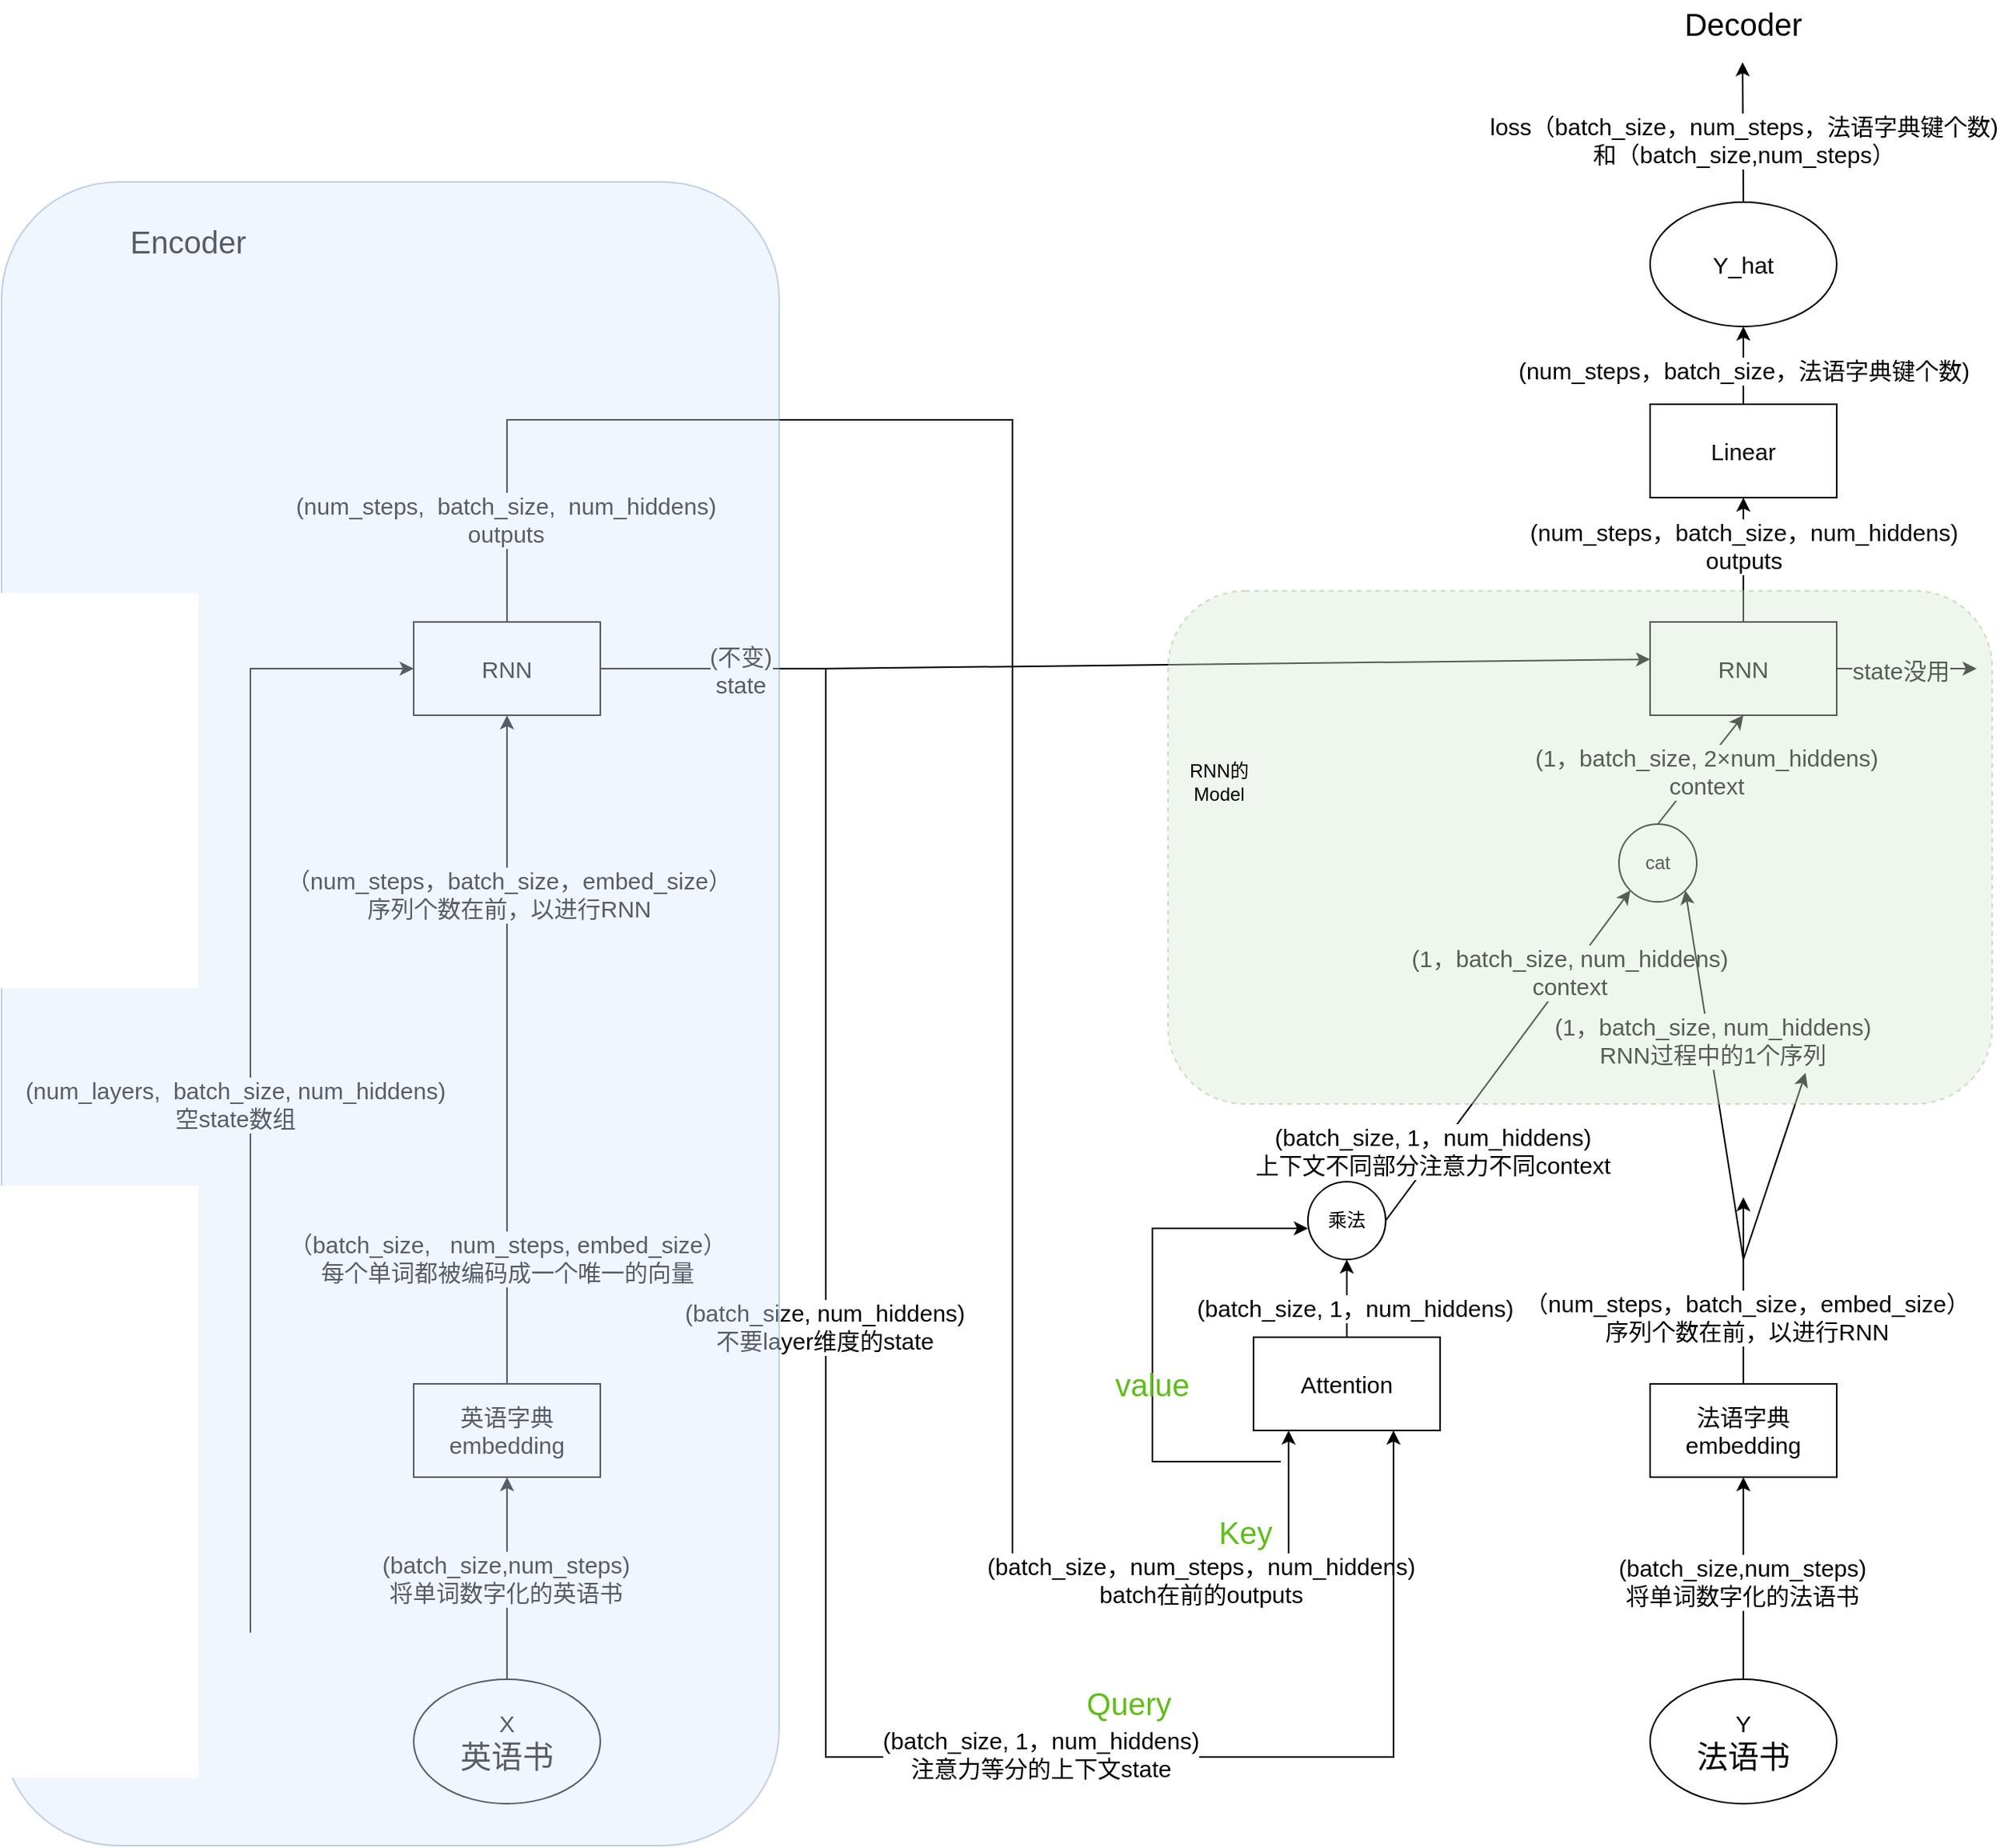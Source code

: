 <mxfile version="24.6.4" type="github">
  <diagram name="第 1 页" id="t57Mj6TWYS3Gnbbgc8SS">
    <mxGraphModel dx="2495" dy="1781" grid="1" gridSize="10" guides="1" tooltips="1" connect="1" arrows="1" fold="1" page="1" pageScale="1" pageWidth="1169" pageHeight="827" math="0" shadow="0">
      <root>
        <mxCell id="0" />
        <mxCell id="1" parent="0" />
        <mxCell id="ImswRMmQOFZAzSXgzo8e-5" style="edgeStyle=orthogonalEdgeStyle;rounded=0;orthogonalLoop=1;jettySize=auto;html=1;exitX=0.5;exitY=0;exitDx=0;exitDy=0;entryX=0.5;entryY=1;entryDx=0;entryDy=0;" edge="1" parent="1" source="ImswRMmQOFZAzSXgzo8e-1" target="ImswRMmQOFZAzSXgzo8e-4">
          <mxGeometry relative="1" as="geometry" />
        </mxCell>
        <mxCell id="ImswRMmQOFZAzSXgzo8e-35" value="&lt;font style=&quot;font-size: 15px;&quot;&gt;（batch_size,&amp;nbsp; &amp;nbsp;num_steps, embed_size）&lt;/font&gt;&lt;div&gt;&lt;font style=&quot;font-size: 15px;&quot;&gt;每个单词都被编码成一个唯一的向量&lt;/font&gt;&lt;/div&gt;" style="edgeLabel;html=1;align=center;verticalAlign=middle;resizable=0;points=[];" vertex="1" connectable="0" parent="ImswRMmQOFZAzSXgzo8e-5">
          <mxGeometry x="-0.622" relative="1" as="geometry">
            <mxPoint as="offset" />
          </mxGeometry>
        </mxCell>
        <mxCell id="ImswRMmQOFZAzSXgzo8e-37" value="&lt;font style=&quot;font-size: 15px;&quot;&gt;（num_steps，batch_size，embed_size）&lt;/font&gt;&lt;div&gt;&lt;span style=&quot;font-size: 15px;&quot;&gt;序列个数在前，以进行RNN&lt;/span&gt;&lt;/div&gt;" style="edgeLabel;html=1;align=center;verticalAlign=middle;resizable=0;points=[];" vertex="1" connectable="0" parent="ImswRMmQOFZAzSXgzo8e-5">
          <mxGeometry x="0.465" y="-1" relative="1" as="geometry">
            <mxPoint as="offset" />
          </mxGeometry>
        </mxCell>
        <mxCell id="ImswRMmQOFZAzSXgzo8e-1" value="&lt;font style=&quot;font-size: 15px;&quot;&gt;英语字典embedding&lt;/font&gt;" style="rounded=0;whiteSpace=wrap;html=1;" vertex="1" parent="1">
          <mxGeometry x="125" y="530" width="120" height="60" as="geometry" />
        </mxCell>
        <mxCell id="ImswRMmQOFZAzSXgzo8e-2" value="" style="endArrow=classic;html=1;rounded=0;entryX=0.5;entryY=1;entryDx=0;entryDy=0;exitX=0.5;exitY=0;exitDx=0;exitDy=0;" edge="1" parent="1" source="ImswRMmQOFZAzSXgzo8e-99" target="ImswRMmQOFZAzSXgzo8e-1">
          <mxGeometry width="50" height="50" relative="1" as="geometry">
            <mxPoint x="185" y="710" as="sourcePoint" />
            <mxPoint x="465" y="383" as="targetPoint" />
          </mxGeometry>
        </mxCell>
        <mxCell id="ImswRMmQOFZAzSXgzo8e-7" value="&lt;font style=&quot;font-size: 15px;&quot;&gt;(batch_size,num_steps)&lt;/font&gt;&lt;div&gt;&lt;font style=&quot;font-size: 15px;&quot;&gt;将单词数字化的英语书&lt;/font&gt;&lt;/div&gt;" style="edgeLabel;html=1;align=center;verticalAlign=middle;resizable=0;points=[];" vertex="1" connectable="0" parent="ImswRMmQOFZAzSXgzo8e-2">
          <mxGeometry x="0.003" y="1" relative="1" as="geometry">
            <mxPoint as="offset" />
          </mxGeometry>
        </mxCell>
        <mxCell id="ImswRMmQOFZAzSXgzo8e-13" style="edgeStyle=orthogonalEdgeStyle;rounded=0;orthogonalLoop=1;jettySize=auto;html=1;exitX=0.5;exitY=0;exitDx=0;exitDy=0;entryX=0.188;entryY=1;entryDx=0;entryDy=0;entryPerimeter=0;" edge="1" parent="1" source="ImswRMmQOFZAzSXgzo8e-4" target="ImswRMmQOFZAzSXgzo8e-23">
          <mxGeometry relative="1" as="geometry">
            <mxPoint x="680" y="510" as="targetPoint" />
            <Array as="points">
              <mxPoint x="185" y="-90" />
              <mxPoint x="510" y="-90" />
              <mxPoint x="510" y="660" />
              <mxPoint x="688" y="660" />
            </Array>
          </mxGeometry>
        </mxCell>
        <mxCell id="ImswRMmQOFZAzSXgzo8e-24" value="&lt;div&gt;&lt;span style=&quot;font-size: 15px;&quot;&gt;(num_steps,&amp;nbsp; batch_size,&amp;nbsp; num_hiddens)&lt;/span&gt;&lt;br&gt;&lt;/div&gt;&lt;font style=&quot;font-size: 15px;&quot;&gt;outputs&lt;/font&gt;" style="edgeLabel;html=1;align=center;verticalAlign=middle;resizable=0;points=[];" vertex="1" connectable="0" parent="ImswRMmQOFZAzSXgzo8e-13">
          <mxGeometry x="-0.911" y="1" relative="1" as="geometry">
            <mxPoint as="offset" />
          </mxGeometry>
        </mxCell>
        <mxCell id="ImswRMmQOFZAzSXgzo8e-26" value="&lt;div&gt;&lt;span style=&quot;font-size: 15px;&quot;&gt;(&lt;/span&gt;&lt;span style=&quot;font-size: 15px;&quot;&gt;batch_size，&lt;/span&gt;&lt;span style=&quot;font-size: 15px;&quot;&gt;num_steps，num_hiddens)&lt;/span&gt;&lt;/div&gt;&lt;font style=&quot;font-size: 15px;&quot;&gt;batch在前的outputs&lt;/font&gt;" style="edgeLabel;html=1;align=center;verticalAlign=middle;resizable=0;points=[];" vertex="1" connectable="0" parent="ImswRMmQOFZAzSXgzo8e-13">
          <mxGeometry x="0.82" y="2" relative="1" as="geometry">
            <mxPoint x="-23" y="-2" as="offset" />
          </mxGeometry>
        </mxCell>
        <mxCell id="ImswRMmQOFZAzSXgzo8e-14" style="edgeStyle=orthogonalEdgeStyle;rounded=0;orthogonalLoop=1;jettySize=auto;html=1;exitX=1;exitY=0.5;exitDx=0;exitDy=0;entryX=0.75;entryY=1;entryDx=0;entryDy=0;" edge="1" parent="1" source="ImswRMmQOFZAzSXgzo8e-4" target="ImswRMmQOFZAzSXgzo8e-23">
          <mxGeometry relative="1" as="geometry">
            <mxPoint x="770" y="580" as="targetPoint" />
            <Array as="points">
              <mxPoint x="390" y="70" />
              <mxPoint x="390" y="770" />
              <mxPoint x="755" y="770" />
            </Array>
          </mxGeometry>
        </mxCell>
        <mxCell id="ImswRMmQOFZAzSXgzo8e-22" value="&lt;div style=&quot;font-size: 15px;&quot;&gt;&lt;br&gt;&lt;/div&gt;" style="edgeLabel;html=1;align=center;verticalAlign=middle;resizable=0;points=[];" vertex="1" connectable="0" parent="ImswRMmQOFZAzSXgzo8e-14">
          <mxGeometry x="0.167" y="2" relative="1" as="geometry">
            <mxPoint as="offset" />
          </mxGeometry>
        </mxCell>
        <mxCell id="ImswRMmQOFZAzSXgzo8e-45" value="&lt;div style=&quot;font-size: 15px;&quot;&gt;&lt;br&gt;&lt;/div&gt;" style="edgeLabel;html=1;align=center;verticalAlign=middle;resizable=0;points=[];" vertex="1" connectable="0" parent="ImswRMmQOFZAzSXgzo8e-14">
          <mxGeometry x="0.333" relative="1" as="geometry">
            <mxPoint as="offset" />
          </mxGeometry>
        </mxCell>
        <mxCell id="ImswRMmQOFZAzSXgzo8e-49" value="&lt;div style=&quot;font-size: 15px;&quot;&gt;&lt;br&gt;&lt;/div&gt;" style="edgeLabel;html=1;align=center;verticalAlign=middle;resizable=0;points=[];" vertex="1" connectable="0" parent="ImswRMmQOFZAzSXgzo8e-14">
          <mxGeometry x="-0.758" y="2" relative="1" as="geometry">
            <mxPoint x="-42" as="offset" />
          </mxGeometry>
        </mxCell>
        <mxCell id="ImswRMmQOFZAzSXgzo8e-50" value="&lt;div style=&quot;font-size: 15px;&quot;&gt;(batch_size, 1，num_hiddens)&lt;/div&gt;&lt;div style=&quot;font-size: 15px;&quot;&gt;注意力等分的上下文state&lt;/div&gt;" style="edgeLabel;html=1;align=center;verticalAlign=middle;resizable=0;points=[];" vertex="1" connectable="0" parent="ImswRMmQOFZAzSXgzo8e-14">
          <mxGeometry x="0.362" y="2" relative="1" as="geometry">
            <mxPoint x="16" as="offset" />
          </mxGeometry>
        </mxCell>
        <mxCell id="ImswRMmQOFZAzSXgzo8e-83" value="&lt;div style=&quot;font-size: 15px;&quot;&gt;(batch_size, num_hiddens)&lt;/div&gt;&lt;font style=&quot;font-size: 15px;&quot;&gt;不要layer维度的state&lt;/font&gt;" style="edgeLabel;html=1;align=center;verticalAlign=middle;resizable=0;points=[];" vertex="1" connectable="0" parent="ImswRMmQOFZAzSXgzo8e-14">
          <mxGeometry x="-0.2" y="-1" relative="1" as="geometry">
            <mxPoint as="offset" />
          </mxGeometry>
        </mxCell>
        <mxCell id="ImswRMmQOFZAzSXgzo8e-85" value="&lt;div style=&quot;font-size: 15px;&quot;&gt;(不变)&lt;/div&gt;&lt;font style=&quot;font-size: 15px;&quot;&gt;state&lt;/font&gt;" style="edgeLabel;html=1;align=center;verticalAlign=middle;resizable=0;points=[];" vertex="1" connectable="0" parent="ImswRMmQOFZAzSXgzo8e-14">
          <mxGeometry x="-0.81" y="-1" relative="1" as="geometry">
            <mxPoint x="-45" as="offset" />
          </mxGeometry>
        </mxCell>
        <mxCell id="ImswRMmQOFZAzSXgzo8e-4" value="&lt;font style=&quot;font-size: 15px;&quot;&gt;RNN&lt;/font&gt;" style="rounded=0;whiteSpace=wrap;html=1;" vertex="1" parent="1">
          <mxGeometry x="125" y="40" width="120" height="60" as="geometry" />
        </mxCell>
        <mxCell id="ImswRMmQOFZAzSXgzo8e-9" value="&lt;font style=&quot;font-size: 20px;&quot;&gt;Decoder&lt;/font&gt;" style="text;html=1;align=center;verticalAlign=middle;whiteSpace=wrap;rounded=0;" vertex="1" parent="1">
          <mxGeometry x="950" y="-360" width="60" height="30" as="geometry" />
        </mxCell>
        <mxCell id="ImswRMmQOFZAzSXgzo8e-10" value="" style="endArrow=classic;html=1;rounded=0;entryX=0;entryY=0.5;entryDx=0;entryDy=0;edgeStyle=orthogonalEdgeStyle;" edge="1" parent="1" target="ImswRMmQOFZAzSXgzo8e-4">
          <mxGeometry width="50" height="50" relative="1" as="geometry">
            <mxPoint x="20" y="690" as="sourcePoint" />
            <mxPoint x="425" y="290" as="targetPoint" />
            <Array as="points">
              <mxPoint x="20" y="70" />
            </Array>
          </mxGeometry>
        </mxCell>
        <mxCell id="ImswRMmQOFZAzSXgzo8e-19" value="&lt;div&gt;&lt;font style=&quot;font-size: 15px;&quot;&gt;(num_layers,&amp;nbsp; batch_size, num_hiddens)&lt;/font&gt;&lt;/div&gt;&lt;font style=&quot;font-size: 15px;&quot;&gt;空state数组&lt;/font&gt;" style="edgeLabel;html=1;align=center;verticalAlign=middle;resizable=0;points=[];" vertex="1" connectable="0" parent="ImswRMmQOFZAzSXgzo8e-10">
          <mxGeometry x="-0.498" y="2" relative="1" as="geometry">
            <mxPoint x="-8" y="-158" as="offset" />
          </mxGeometry>
        </mxCell>
        <mxCell id="ImswRMmQOFZAzSXgzo8e-55" style="edgeStyle=orthogonalEdgeStyle;rounded=0;orthogonalLoop=1;jettySize=auto;html=1;exitX=0.5;exitY=0;exitDx=0;exitDy=0;entryX=0.5;entryY=1;entryDx=0;entryDy=0;" edge="1" parent="1" source="ImswRMmQOFZAzSXgzo8e-23" target="ImswRMmQOFZAzSXgzo8e-56">
          <mxGeometry relative="1" as="geometry">
            <mxPoint x="725" y="293" as="targetPoint" />
            <Array as="points" />
          </mxGeometry>
        </mxCell>
        <mxCell id="ImswRMmQOFZAzSXgzo8e-103" value="&lt;div style=&quot;font-size: 15px;&quot;&gt;(batch_size, 1，num_hiddens)&lt;/div&gt;" style="edgeLabel;html=1;align=center;verticalAlign=middle;resizable=0;points=[];" vertex="1" connectable="0" parent="ImswRMmQOFZAzSXgzo8e-55">
          <mxGeometry x="-0.013" y="-2" relative="1" as="geometry">
            <mxPoint x="3" y="5" as="offset" />
          </mxGeometry>
        </mxCell>
        <mxCell id="ImswRMmQOFZAzSXgzo8e-23" value="&lt;font style=&quot;font-size: 15px;&quot;&gt;Attention&lt;/font&gt;" style="rounded=0;whiteSpace=wrap;html=1;" vertex="1" parent="1">
          <mxGeometry x="665" y="500" width="120" height="60" as="geometry" />
        </mxCell>
        <mxCell id="ImswRMmQOFZAzSXgzo8e-40" style="edgeStyle=orthogonalEdgeStyle;rounded=0;orthogonalLoop=1;jettySize=auto;html=1;exitX=0.5;exitY=0;exitDx=0;exitDy=0;" edge="1" parent="1" source="ImswRMmQOFZAzSXgzo8e-29">
          <mxGeometry relative="1" as="geometry">
            <mxPoint x="980" y="410" as="targetPoint" />
          </mxGeometry>
        </mxCell>
        <mxCell id="ImswRMmQOFZAzSXgzo8e-42" value="&lt;font style=&quot;font-size: 15px;&quot;&gt;（num_steps，batch_size，embed_size）&lt;/font&gt;&lt;div&gt;&lt;span style=&quot;font-size: 15px;&quot;&gt;序列个数在前，以进行RNN&lt;/span&gt;&lt;/div&gt;" style="edgeLabel;html=1;align=center;verticalAlign=middle;resizable=0;points=[];" vertex="1" connectable="0" parent="ImswRMmQOFZAzSXgzo8e-40">
          <mxGeometry x="-0.282" y="-2" relative="1" as="geometry">
            <mxPoint as="offset" />
          </mxGeometry>
        </mxCell>
        <mxCell id="ImswRMmQOFZAzSXgzo8e-29" value="&lt;font style=&quot;font-size: 15px;&quot;&gt;法语字典embedding&lt;/font&gt;" style="rounded=0;whiteSpace=wrap;html=1;" vertex="1" parent="1">
          <mxGeometry x="920" y="530" width="120" height="60" as="geometry" />
        </mxCell>
        <mxCell id="ImswRMmQOFZAzSXgzo8e-31" style="edgeStyle=orthogonalEdgeStyle;rounded=0;orthogonalLoop=1;jettySize=auto;html=1;exitX=0.5;exitY=0;exitDx=0;exitDy=0;entryX=0.5;entryY=1;entryDx=0;entryDy=0;" edge="1" parent="1" source="ImswRMmQOFZAzSXgzo8e-98" target="ImswRMmQOFZAzSXgzo8e-29">
          <mxGeometry relative="1" as="geometry">
            <mxPoint x="980" y="710" as="sourcePoint" />
          </mxGeometry>
        </mxCell>
        <mxCell id="ImswRMmQOFZAzSXgzo8e-39" value="&lt;font style=&quot;font-size: 15px;&quot;&gt;(batch_size,num_steps)&lt;/font&gt;&lt;div&gt;&lt;font style=&quot;font-size: 15px;&quot;&gt;将单词数字化的法语书&lt;/font&gt;&lt;/div&gt;" style="edgeLabel;html=1;align=center;verticalAlign=middle;resizable=0;points=[];" vertex="1" connectable="0" parent="ImswRMmQOFZAzSXgzo8e-31">
          <mxGeometry x="-0.029" y="1" relative="1" as="geometry">
            <mxPoint as="offset" />
          </mxGeometry>
        </mxCell>
        <mxCell id="ImswRMmQOFZAzSXgzo8e-90" style="edgeStyle=orthogonalEdgeStyle;rounded=0;orthogonalLoop=1;jettySize=auto;html=1;exitX=1;exitY=0.5;exitDx=0;exitDy=0;" edge="1" parent="1" source="ImswRMmQOFZAzSXgzo8e-32">
          <mxGeometry relative="1" as="geometry">
            <mxPoint x="1130" y="70" as="targetPoint" />
          </mxGeometry>
        </mxCell>
        <mxCell id="ImswRMmQOFZAzSXgzo8e-91" value="&lt;font style=&quot;font-size: 15px;&quot;&gt;state没用&lt;/font&gt;" style="edgeLabel;html=1;align=center;verticalAlign=middle;resizable=0;points=[];" vertex="1" connectable="0" parent="ImswRMmQOFZAzSXgzo8e-90">
          <mxGeometry x="0.169" y="4" relative="1" as="geometry">
            <mxPoint x="-12" y="4" as="offset" />
          </mxGeometry>
        </mxCell>
        <mxCell id="ImswRMmQOFZAzSXgzo8e-92" style="edgeStyle=orthogonalEdgeStyle;rounded=0;orthogonalLoop=1;jettySize=auto;html=1;exitX=0.5;exitY=0;exitDx=0;exitDy=0;entryX=0.5;entryY=1;entryDx=0;entryDy=0;" edge="1" parent="1" source="ImswRMmQOFZAzSXgzo8e-32" target="ImswRMmQOFZAzSXgzo8e-89">
          <mxGeometry relative="1" as="geometry" />
        </mxCell>
        <mxCell id="ImswRMmQOFZAzSXgzo8e-96" value="&lt;div&gt;&lt;span style=&quot;font-size: 15px;&quot;&gt;(&lt;/span&gt;&lt;span style=&quot;font-size: 15px;&quot;&gt;num_steps，&lt;/span&gt;&lt;span style=&quot;font-size: 15px;&quot;&gt;batch_size，&lt;/span&gt;&lt;span style=&quot;font-size: 15px;&quot;&gt;num_hiddens)&lt;/span&gt;&lt;/div&gt;&lt;font style=&quot;font-size: 15px;&quot;&gt;outputs&lt;/font&gt;" style="edgeLabel;html=1;align=center;verticalAlign=middle;resizable=0;points=[];" vertex="1" connectable="0" parent="ImswRMmQOFZAzSXgzo8e-92">
          <mxGeometry x="-0.285" y="1" relative="1" as="geometry">
            <mxPoint x="1" y="-21" as="offset" />
          </mxGeometry>
        </mxCell>
        <mxCell id="ImswRMmQOFZAzSXgzo8e-32" value="&lt;font style=&quot;font-size: 15px;&quot;&gt;RNN&lt;/font&gt;" style="rounded=0;whiteSpace=wrap;html=1;" vertex="1" parent="1">
          <mxGeometry x="920" y="40" width="120" height="60" as="geometry" />
        </mxCell>
        <mxCell id="ImswRMmQOFZAzSXgzo8e-51" value="&lt;font color=&quot;#5fbd19&quot; style=&quot;font-size: 20px;&quot;&gt;Query&lt;/font&gt;" style="text;html=1;align=center;verticalAlign=middle;whiteSpace=wrap;rounded=0;" vertex="1" parent="1">
          <mxGeometry x="554.5" y="720" width="60" height="30" as="geometry" />
        </mxCell>
        <mxCell id="ImswRMmQOFZAzSXgzo8e-53" value="&lt;font color=&quot;#5fbd19&quot; style=&quot;font-size: 20px;&quot;&gt;Key&lt;/font&gt;" style="text;html=1;align=center;verticalAlign=middle;whiteSpace=wrap;rounded=0;" vertex="1" parent="1">
          <mxGeometry x="630" y="610" width="60" height="30" as="geometry" />
        </mxCell>
        <mxCell id="ImswRMmQOFZAzSXgzo8e-54" value="" style="endArrow=classic;html=1;rounded=0;edgeStyle=orthogonalEdgeStyle;entryX=0;entryY=0.6;entryDx=0;entryDy=0;entryPerimeter=0;" edge="1" parent="1" target="ImswRMmQOFZAzSXgzo8e-56">
          <mxGeometry width="50" height="50" relative="1" as="geometry">
            <mxPoint x="682.5" y="580" as="sourcePoint" />
            <mxPoint x="698" y="420" as="targetPoint" />
            <Array as="points">
              <mxPoint x="600" y="580" />
              <mxPoint x="600" y="430" />
            </Array>
          </mxGeometry>
        </mxCell>
        <mxCell id="ImswRMmQOFZAzSXgzo8e-57" style="rounded=0;orthogonalLoop=1;jettySize=auto;html=1;exitX=1;exitY=0.5;exitDx=0;exitDy=0;entryX=0;entryY=1;entryDx=0;entryDy=0;" edge="1" parent="1" source="ImswRMmQOFZAzSXgzo8e-56" target="ImswRMmQOFZAzSXgzo8e-76">
          <mxGeometry relative="1" as="geometry">
            <mxPoint x="820" y="270" as="targetPoint" />
          </mxGeometry>
        </mxCell>
        <mxCell id="ImswRMmQOFZAzSXgzo8e-75" value="&lt;div style=&quot;font-size: 15px;&quot;&gt;&lt;br&gt;&lt;/div&gt;" style="edgeLabel;html=1;align=center;verticalAlign=middle;resizable=0;points=[];" vertex="1" connectable="0" parent="ImswRMmQOFZAzSXgzo8e-57">
          <mxGeometry x="0.302" y="1" relative="1" as="geometry">
            <mxPoint y="15" as="offset" />
          </mxGeometry>
        </mxCell>
        <mxCell id="ImswRMmQOFZAzSXgzo8e-77" value="&lt;div style=&quot;font-size: 15px;&quot;&gt;&lt;br&gt;&lt;/div&gt;" style="edgeLabel;html=1;align=center;verticalAlign=middle;resizable=0;points=[];" vertex="1" connectable="0" parent="ImswRMmQOFZAzSXgzo8e-57">
          <mxGeometry x="-0.641" y="1" relative="1" as="geometry">
            <mxPoint as="offset" />
          </mxGeometry>
        </mxCell>
        <mxCell id="ImswRMmQOFZAzSXgzo8e-78" value="&lt;div style=&quot;font-size: 15px;&quot;&gt;(batch_size, 1，num_hiddens)&lt;/div&gt;&lt;div style=&quot;font-size: 15px;&quot;&gt;上下文不同部分注意力不同context&lt;/div&gt;" style="edgeLabel;html=1;align=center;verticalAlign=middle;resizable=0;points=[];" vertex="1" connectable="0" parent="ImswRMmQOFZAzSXgzo8e-57">
          <mxGeometry x="-0.398" y="-2" relative="1" as="geometry">
            <mxPoint x="-19" y="17" as="offset" />
          </mxGeometry>
        </mxCell>
        <mxCell id="ImswRMmQOFZAzSXgzo8e-81" value="&lt;div style=&quot;font-size: 15px;&quot;&gt;(1，batch_size, num_hiddens)&lt;/div&gt;&lt;div style=&quot;font-size: 15px;&quot;&gt;context&lt;/div&gt;" style="edgeLabel;html=1;align=center;verticalAlign=middle;resizable=0;points=[];" vertex="1" connectable="0" parent="ImswRMmQOFZAzSXgzo8e-57">
          <mxGeometry x="0.508" y="1" relative="1" as="geometry">
            <mxPoint as="offset" />
          </mxGeometry>
        </mxCell>
        <mxCell id="ImswRMmQOFZAzSXgzo8e-56" value="乘法" style="ellipse;whiteSpace=wrap;html=1;aspect=fixed;" vertex="1" parent="1">
          <mxGeometry x="700" y="400" width="50" height="50" as="geometry" />
        </mxCell>
        <mxCell id="ImswRMmQOFZAzSXgzo8e-58" value="" style="endArrow=classic;html=1;rounded=0;entryX=1;entryY=1;entryDx=0;entryDy=0;" edge="1" parent="1" target="ImswRMmQOFZAzSXgzo8e-76">
          <mxGeometry width="50" height="50" relative="1" as="geometry">
            <mxPoint x="980" y="450" as="sourcePoint" />
            <mxPoint x="930" y="290" as="targetPoint" />
          </mxGeometry>
        </mxCell>
        <mxCell id="ImswRMmQOFZAzSXgzo8e-61" value="&lt;div style=&quot;font-size: 15px;&quot;&gt;&lt;br&gt;&lt;/div&gt;" style="edgeLabel;html=1;align=center;verticalAlign=middle;resizable=0;points=[];" vertex="1" connectable="0" parent="ImswRMmQOFZAzSXgzo8e-58">
          <mxGeometry x="0.152" relative="1" as="geometry">
            <mxPoint as="offset" />
          </mxGeometry>
        </mxCell>
        <mxCell id="ImswRMmQOFZAzSXgzo8e-63" value="&lt;div style=&quot;font-size: 15px;&quot;&gt;(1，batch_size, num_hiddens)&lt;/div&gt;&lt;div style=&quot;font-size: 15px;&quot;&gt;RNN过程中的1个序列&lt;/div&gt;" style="edgeLabel;html=1;align=center;verticalAlign=middle;resizable=0;points=[];" vertex="1" connectable="0" parent="ImswRMmQOFZAzSXgzo8e-58">
          <mxGeometry x="-0.273" y="3" relative="1" as="geometry">
            <mxPoint x="-4" y="-55" as="offset" />
          </mxGeometry>
        </mxCell>
        <mxCell id="ImswRMmQOFZAzSXgzo8e-59" value="" style="endArrow=classic;html=1;rounded=0;" edge="1" parent="1">
          <mxGeometry width="50" height="50" relative="1" as="geometry">
            <mxPoint x="980" y="450" as="sourcePoint" />
            <mxPoint x="1020" y="330" as="targetPoint" />
          </mxGeometry>
        </mxCell>
        <mxCell id="ImswRMmQOFZAzSXgzo8e-82" style="rounded=0;orthogonalLoop=1;jettySize=auto;html=1;exitX=0.5;exitY=0;exitDx=0;exitDy=0;entryX=0.5;entryY=1;entryDx=0;entryDy=0;" edge="1" parent="1" source="ImswRMmQOFZAzSXgzo8e-76" target="ImswRMmQOFZAzSXgzo8e-32">
          <mxGeometry relative="1" as="geometry" />
        </mxCell>
        <mxCell id="ImswRMmQOFZAzSXgzo8e-88" value="&lt;div style=&quot;font-size: 15px;&quot;&gt;&lt;br&gt;&lt;/div&gt;" style="edgeLabel;html=1;align=center;verticalAlign=middle;resizable=0;points=[];" vertex="1" connectable="0" parent="ImswRMmQOFZAzSXgzo8e-82">
          <mxGeometry x="-0.056" relative="1" as="geometry">
            <mxPoint as="offset" />
          </mxGeometry>
        </mxCell>
        <mxCell id="ImswRMmQOFZAzSXgzo8e-93" value="&lt;div style=&quot;font-size: 15px;&quot;&gt;(1，batch_size, 2×num_hiddens)&lt;/div&gt;&lt;div style=&quot;font-size: 15px;&quot;&gt;context&lt;/div&gt;" style="edgeLabel;html=1;align=center;verticalAlign=middle;resizable=0;points=[];" vertex="1" connectable="0" parent="ImswRMmQOFZAzSXgzo8e-82">
          <mxGeometry x="0.019" y="-3" relative="1" as="geometry">
            <mxPoint as="offset" />
          </mxGeometry>
        </mxCell>
        <mxCell id="ImswRMmQOFZAzSXgzo8e-76" value="cat" style="ellipse;whiteSpace=wrap;html=1;aspect=fixed;" vertex="1" parent="1">
          <mxGeometry x="900" y="170" width="50" height="50" as="geometry" />
        </mxCell>
        <mxCell id="ImswRMmQOFZAzSXgzo8e-86" value="" style="endArrow=classic;html=1;rounded=0;entryX=0;entryY=0.5;entryDx=0;entryDy=0;" edge="1" parent="1">
          <mxGeometry width="50" height="50" relative="1" as="geometry">
            <mxPoint x="390" y="70" as="sourcePoint" />
            <mxPoint x="920" y="64" as="targetPoint" />
          </mxGeometry>
        </mxCell>
        <mxCell id="ImswRMmQOFZAzSXgzo8e-100" style="edgeStyle=orthogonalEdgeStyle;rounded=0;orthogonalLoop=1;jettySize=auto;html=1;exitX=0.5;exitY=0;exitDx=0;exitDy=0;entryX=0.5;entryY=1;entryDx=0;entryDy=0;" edge="1" parent="1" source="ImswRMmQOFZAzSXgzo8e-89" target="ImswRMmQOFZAzSXgzo8e-97">
          <mxGeometry relative="1" as="geometry" />
        </mxCell>
        <mxCell id="ImswRMmQOFZAzSXgzo8e-102" value="&lt;div&gt;&lt;span style=&quot;font-size: 15px;&quot;&gt;(&lt;/span&gt;&lt;span style=&quot;font-size: 15px;&quot;&gt;num_steps，&lt;/span&gt;&lt;span style=&quot;font-size: 15px;&quot;&gt;batch_size，&lt;/span&gt;&lt;span style=&quot;font-size: 15px;&quot;&gt;法语字典键个数)&lt;/span&gt;&lt;/div&gt;&lt;font style=&quot;font-size: 15px;&quot;&gt;&lt;/font&gt;" style="edgeLabel;html=1;align=center;verticalAlign=middle;resizable=0;points=[];" vertex="1" connectable="0" parent="ImswRMmQOFZAzSXgzo8e-100">
          <mxGeometry x="-0.125" relative="1" as="geometry">
            <mxPoint as="offset" />
          </mxGeometry>
        </mxCell>
        <mxCell id="ImswRMmQOFZAzSXgzo8e-89" value="&lt;font style=&quot;font-size: 15px;&quot;&gt;Linear&lt;/font&gt;" style="rounded=0;whiteSpace=wrap;html=1;" vertex="1" parent="1">
          <mxGeometry x="920" y="-100" width="120" height="60" as="geometry" />
        </mxCell>
        <mxCell id="ImswRMmQOFZAzSXgzo8e-104" style="edgeStyle=orthogonalEdgeStyle;rounded=0;orthogonalLoop=1;jettySize=auto;html=1;exitX=0.5;exitY=0;exitDx=0;exitDy=0;" edge="1" parent="1" source="ImswRMmQOFZAzSXgzo8e-97">
          <mxGeometry relative="1" as="geometry">
            <mxPoint x="979.5" y="-320" as="targetPoint" />
            <mxPoint x="979.5" y="-250" as="sourcePoint" />
          </mxGeometry>
        </mxCell>
        <mxCell id="ImswRMmQOFZAzSXgzo8e-105" value="&lt;font style=&quot;font-size: 15px;&quot;&gt;loss（&lt;/font&gt;&lt;span style=&quot;font-size: 15px;&quot;&gt;batch_size，&lt;/span&gt;&lt;span style=&quot;font-size: 15px;&quot;&gt;num_steps，&lt;/span&gt;&lt;span style=&quot;font-size: 15px;&quot;&gt;法语字典键个数)&lt;/span&gt;&lt;div&gt;&lt;font style=&quot;font-size: 15px;&quot;&gt;和（batch_size,num_steps）&lt;/font&gt;&lt;/div&gt;" style="edgeLabel;html=1;align=center;verticalAlign=middle;resizable=0;points=[];" vertex="1" connectable="0" parent="ImswRMmQOFZAzSXgzo8e-104">
          <mxGeometry x="-0.072" y="1" relative="1" as="geometry">
            <mxPoint x="1" y="2" as="offset" />
          </mxGeometry>
        </mxCell>
        <mxCell id="ImswRMmQOFZAzSXgzo8e-97" value="&lt;font style=&quot;font-size: 15px;&quot;&gt;Y_hat&lt;/font&gt;" style="ellipse;whiteSpace=wrap;html=1;" vertex="1" parent="1">
          <mxGeometry x="920" y="-230" width="120" height="80" as="geometry" />
        </mxCell>
        <mxCell id="ImswRMmQOFZAzSXgzo8e-98" value="&lt;font style=&quot;font-size: 15px;&quot;&gt;Y&lt;/font&gt;&lt;div&gt;&lt;font style=&quot;font-size: 15px;&quot;&gt;&lt;span style=&quot;font-size: 20px;&quot;&gt;法语书&lt;/span&gt;&lt;br&gt;&lt;/font&gt;&lt;/div&gt;" style="ellipse;whiteSpace=wrap;html=1;" vertex="1" parent="1">
          <mxGeometry x="920" y="720" width="120" height="80" as="geometry" />
        </mxCell>
        <mxCell id="ImswRMmQOFZAzSXgzo8e-99" value="&lt;font style=&quot;font-size: 15px;&quot;&gt;X&lt;/font&gt;&lt;div&gt;&lt;font style=&quot;font-size: 15px;&quot;&gt;&lt;span style=&quot;font-size: 20px;&quot;&gt;英语书&lt;/span&gt;&lt;br&gt;&lt;/font&gt;&lt;/div&gt;" style="ellipse;whiteSpace=wrap;html=1;" vertex="1" parent="1">
          <mxGeometry x="125" y="720" width="120" height="80" as="geometry" />
        </mxCell>
        <mxCell id="ImswRMmQOFZAzSXgzo8e-106" value="&lt;font color=&quot;#5fbd19&quot; style=&quot;font-size: 20px;&quot;&gt;value&lt;/font&gt;" style="text;html=1;align=center;verticalAlign=middle;whiteSpace=wrap;rounded=0;" vertex="1" parent="1">
          <mxGeometry x="570" y="515" width="60" height="30" as="geometry" />
        </mxCell>
        <mxCell id="ImswRMmQOFZAzSXgzo8e-109" value="" style="group" vertex="1" connectable="0" parent="1">
          <mxGeometry x="610" y="20" width="530" height="330" as="geometry" />
        </mxCell>
        <mxCell id="ImswRMmQOFZAzSXgzo8e-64" value="" style="rounded=1;whiteSpace=wrap;html=1;dashed=1;fillColor=#d5e8d4;strokeColor=#82b366;opacity=40;" vertex="1" parent="ImswRMmQOFZAzSXgzo8e-109">
          <mxGeometry width="530" height="330" as="geometry" />
        </mxCell>
        <mxCell id="ImswRMmQOFZAzSXgzo8e-94" value="RNN的Model" style="text;html=1;align=center;verticalAlign=middle;whiteSpace=wrap;rounded=0;" vertex="1" parent="ImswRMmQOFZAzSXgzo8e-109">
          <mxGeometry x="4.499" y="109.997" width="58.349" height="26.757" as="geometry" />
        </mxCell>
        <mxCell id="ImswRMmQOFZAzSXgzo8e-111" value="" style="group" vertex="1" connectable="0" parent="1">
          <mxGeometry x="-140" y="-243" width="500" height="1070" as="geometry" />
        </mxCell>
        <mxCell id="ImswRMmQOFZAzSXgzo8e-8" value="&lt;font style=&quot;font-size: 20px;&quot;&gt;Encoder&lt;/font&gt;" style="text;html=1;align=center;verticalAlign=middle;whiteSpace=wrap;rounded=0;" vertex="1" parent="ImswRMmQOFZAzSXgzo8e-111">
          <mxGeometry x="90" y="23" width="60" height="30" as="geometry" />
        </mxCell>
        <mxCell id="ImswRMmQOFZAzSXgzo8e-110" value="" style="rounded=1;whiteSpace=wrap;html=1;fillColor=#dae8fc;strokeColor=#6c8ebf;opacity=40;" vertex="1" parent="ImswRMmQOFZAzSXgzo8e-111">
          <mxGeometry width="500" height="1070" as="geometry" />
        </mxCell>
      </root>
    </mxGraphModel>
  </diagram>
</mxfile>
